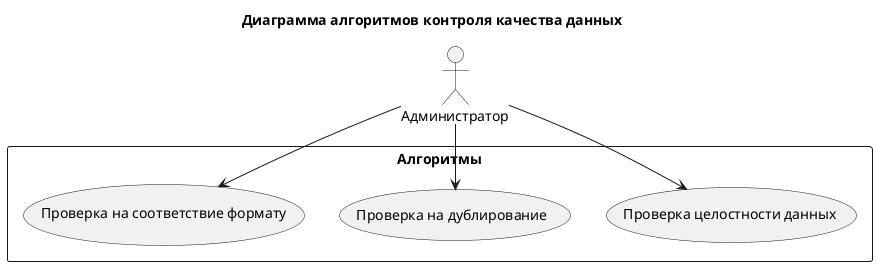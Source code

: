 @startuml
title Диаграмма алгоритмов контроля качества данных

actor Администратор

rectangle Алгоритмы {
  usecase "Проверка целостности данных" as UC1
  usecase "Проверка на дублирование" as UC2
  usecase "Проверка на соответствие формату" as UC3
}

Администратор --> UC1
Администратор --> UC2
Администратор --> UC3

@enduml
